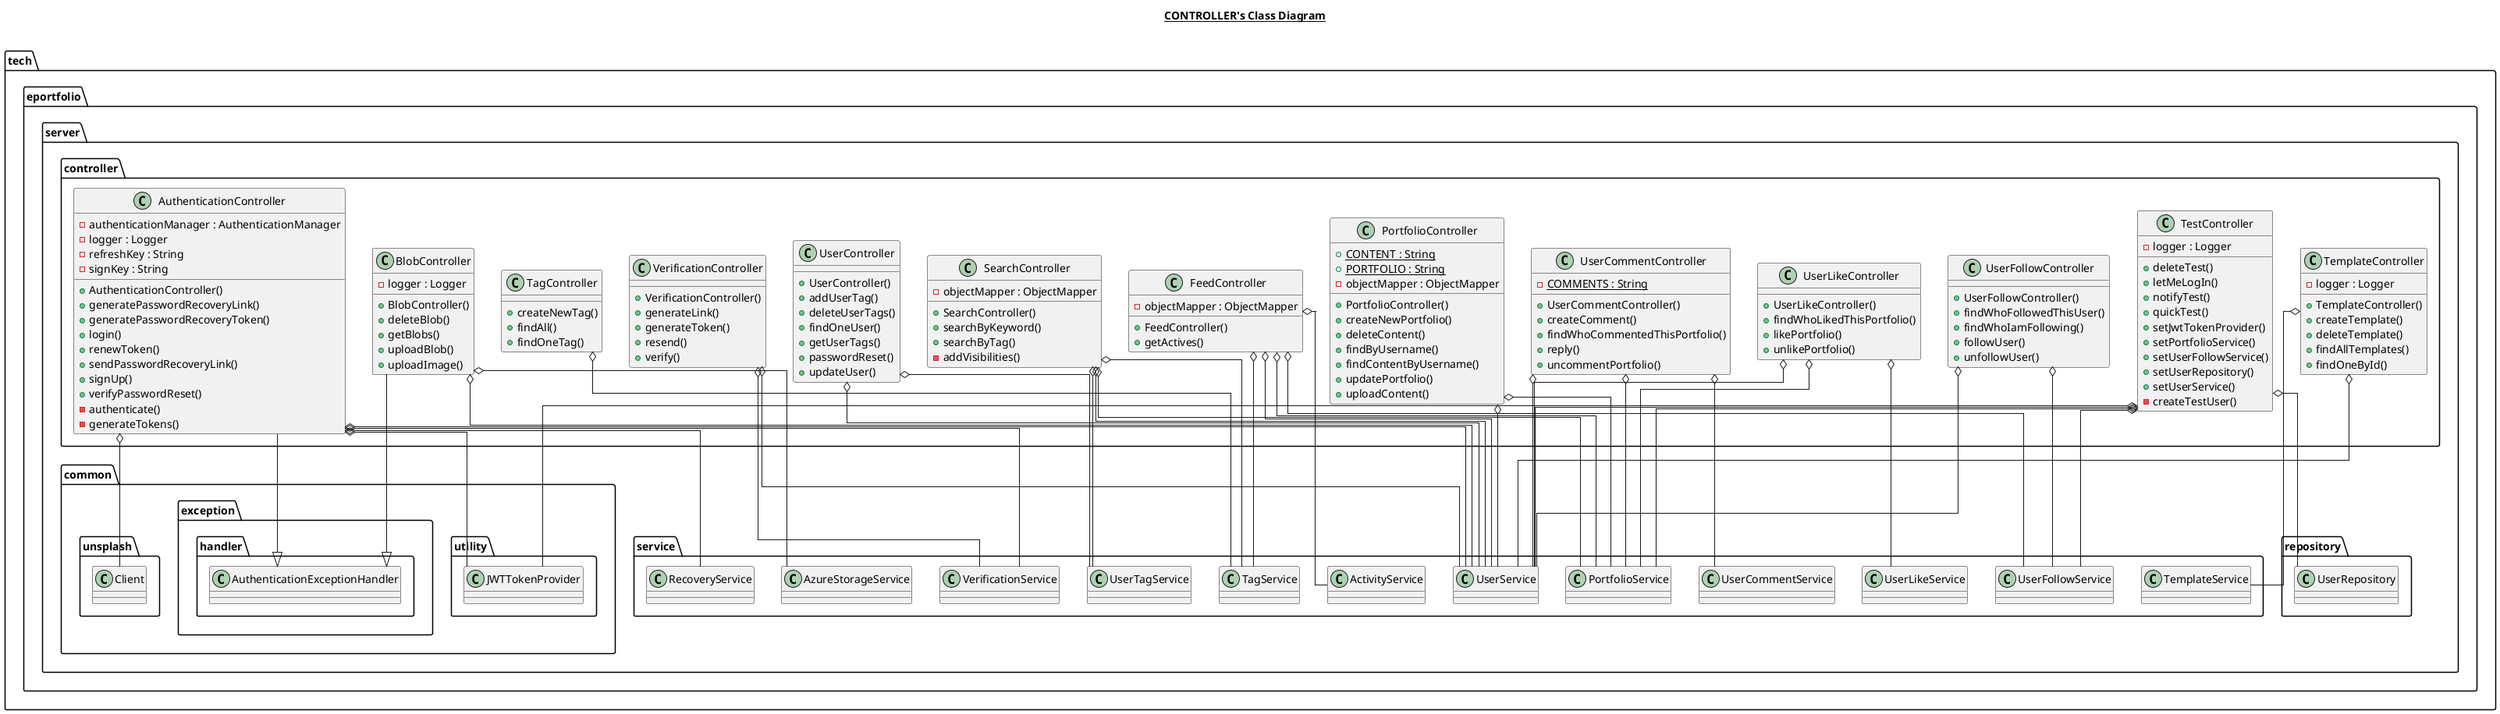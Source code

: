 @startuml
skinparam linetype polyline

title __CONTROLLER's Class Diagram__\n
skinparam linetype ortho

      class tech.eportfolio.server.controller.AuthenticationController {
          - authenticationManager : AuthenticationManager
          - logger : Logger
          - refreshKey : String
          - signKey : String
          + AuthenticationController()
          + generatePasswordRecoveryLink()
          + generatePasswordRecoveryToken()
          + login()
          + renewToken()
          + sendPasswordRecoveryLink()
          + signUp()
          + verifyPasswordReset()
          - authenticate()
          - generateTokens()
      }
      class tech.eportfolio.server.controller.BlobController {
          - logger : Logger
          + BlobController()
          + deleteBlob()
          + getBlobs()
          + uploadBlob()
          + uploadImage()
      }

      class tech.eportfolio.server.controller.FeedController {
          - objectMapper : ObjectMapper
          + FeedController()
          + getActives()
      }

      class tech.eportfolio.server.controller.PortfolioController {
          {static} + CONTENT : String
          {static} + PORTFOLIO : String
          - objectMapper : ObjectMapper
          + PortfolioController()
          + createNewPortfolio()
          + deleteContent()
          + findByUsername()
          + findContentByUsername()
          + updatePortfolio()
          + uploadContent()
      }

      class tech.eportfolio.server.controller.SearchController {
          - objectMapper : ObjectMapper
          + SearchController()
          + searchByKeyword()
          + searchByTag()
          - addVisibilities()
      }

      class tech.eportfolio.server.controller.TagController {
          + createNewTag()
          + findAll()
          + findOneTag()
      }

      class tech.eportfolio.server.controller.TemplateController {
          - logger : Logger
          + TemplateController()
          + createTemplate()
          + deleteTemplate()
          + findAllTemplates()
          + findOneById()
      }

      class tech.eportfolio.server.controller.TestController {
          - logger : Logger
          + deleteTest()
          + letMeLogIn()
          + notifyTest()
          + quickTest()
          + setJwtTokenProvider()
          + setPortfolioService()
          + setUserFollowService()
          + setUserRepository()
          + setUserService()
          - createTestUser()
      }

      class tech.eportfolio.server.controller.UserCommentController {
          {static} - COMMENTS : String
          + UserCommentController()
          + createComment()
          + findWhoCommentedThisPortfolio()
          + reply()
          + uncommentPortfolio()
      }

      class tech.eportfolio.server.controller.UserController {
          + UserController()
          + addUserTag()
          + deleteUserTags()
          + findOneUser()
          + getUserTags()
          + passwordReset()
          + updateUser()
      }

      class tech.eportfolio.server.controller.UserFollowController {
          + UserFollowController()
          + findWhoFollowedThisUser()
          + findWhoIamFollowing()
          + followUser()
          + unfollowUser()
      }

      class tech.eportfolio.server.controller.UserLikeController {
          + UserLikeController()
          + findWhoLikedThisPortfolio()
          + likePortfolio()
          + unlikePortfolio()
      }

      class tech.eportfolio.server.controller.VerificationController {
          + VerificationController()
          + generateLink()
          + generateToken()
          + resend()
          + verify()
      }


  tech.eportfolio.server.controller.AuthenticationController -up-|> tech.eportfolio.server.common.exception.handler.AuthenticationExceptionHandler
  tech.eportfolio.server.controller.AuthenticationController o-- tech.eportfolio.server.common.utility.JWTTokenProvider
  tech.eportfolio.server.controller.AuthenticationController o-- tech.eportfolio.server.service.RecoveryService
  tech.eportfolio.server.controller.AuthenticationController o-- tech.eportfolio.server.common.unsplash.Client
  tech.eportfolio.server.controller.AuthenticationController o-- tech.eportfolio.server.service.UserService
  tech.eportfolio.server.controller.AuthenticationController o-- tech.eportfolio.server.service.VerificationService
  tech.eportfolio.server.controller.BlobController -up-|> tech.eportfolio.server.common.exception.handler.AuthenticationExceptionHandler
  tech.eportfolio.server.controller.BlobController o-- tech.eportfolio.server.service.AzureStorageService
  tech.eportfolio.server.controller.BlobController o-- tech.eportfolio.server.service.UserService
  tech.eportfolio.server.controller.FeedController o-- tech.eportfolio.server.service.ActivityService
  tech.eportfolio.server.controller.FeedController o-- tech.eportfolio.server.service.PortfolioService
  tech.eportfolio.server.controller.FeedController o-- tech.eportfolio.server.service.TagService
  tech.eportfolio.server.controller.FeedController o-- tech.eportfolio.server.service.UserFollowService
  tech.eportfolio.server.controller.FeedController o-- tech.eportfolio.server.service.UserService
  tech.eportfolio.server.controller.PortfolioController o-- tech.eportfolio.server.service.PortfolioService
  tech.eportfolio.server.controller.PortfolioController o-- tech.eportfolio.server.service.UserService
  tech.eportfolio.server.controller.SearchController o-- tech.eportfolio.server.service.PortfolioService
  tech.eportfolio.server.controller.SearchController o-- tech.eportfolio.server.service.TagService
  tech.eportfolio.server.controller.SearchController o-- tech.eportfolio.server.service.UserService
  tech.eportfolio.server.controller.SearchController o-- tech.eportfolio.server.service.UserTagService
  tech.eportfolio.server.controller.TagController o-- tech.eportfolio.server.service.TagService
  tech.eportfolio.server.controller.TemplateController o-- tech.eportfolio.server.service.TemplateService
  tech.eportfolio.server.controller.TemplateController o-- tech.eportfolio.server.service.UserService
  tech.eportfolio.server.controller.TestController o-- tech.eportfolio.server.common.utility.JWTTokenProvider
  tech.eportfolio.server.controller.TestController o-- tech.eportfolio.server.service.PortfolioService
  tech.eportfolio.server.controller.TestController o-- tech.eportfolio.server.service.UserFollowService
  tech.eportfolio.server.controller.TestController o-- tech.eportfolio.server.repository.UserRepository
  tech.eportfolio.server.controller.TestController o-- tech.eportfolio.server.service.UserService
  tech.eportfolio.server.controller.UserCommentController o-- tech.eportfolio.server.service.PortfolioService
  tech.eportfolio.server.controller.UserCommentController o-- tech.eportfolio.server.service.UserCommentService
  tech.eportfolio.server.controller.UserCommentController o-- tech.eportfolio.server.service.UserService
  tech.eportfolio.server.controller.UserController o-- tech.eportfolio.server.service.UserService
  tech.eportfolio.server.controller.UserController o-- tech.eportfolio.server.service.UserTagService
  tech.eportfolio.server.controller.UserFollowController o-- tech.eportfolio.server.service.UserFollowService
  tech.eportfolio.server.controller.UserFollowController o-- tech.eportfolio.server.service.UserService
  tech.eportfolio.server.controller.UserLikeController o-- tech.eportfolio.server.service.PortfolioService
  tech.eportfolio.server.controller.UserLikeController o-- tech.eportfolio.server.service.UserLikeService
  tech.eportfolio.server.controller.UserLikeController o-- tech.eportfolio.server.service.UserService
  tech.eportfolio.server.controller.VerificationController o-- tech.eportfolio.server.service.UserService
  tech.eportfolio.server.controller.VerificationController o-- tech.eportfolio.server.service.VerificationService

@enduml